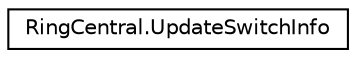 digraph "Graphical Class Hierarchy"
{
 // LATEX_PDF_SIZE
  edge [fontname="Helvetica",fontsize="10",labelfontname="Helvetica",labelfontsize="10"];
  node [fontname="Helvetica",fontsize="10",shape=record];
  rankdir="LR";
  Node0 [label="RingCentral.UpdateSwitchInfo",height=0.2,width=0.4,color="black", fillcolor="white", style="filled",URL="$classRingCentral_1_1UpdateSwitchInfo.html",tooltip=" "];
}
